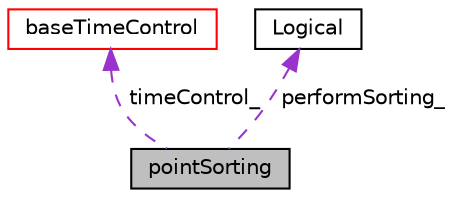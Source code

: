 digraph "pointSorting"
{
 // LATEX_PDF_SIZE
  edge [fontname="Helvetica",fontsize="10",labelfontname="Helvetica",labelfontsize="10"];
  node [fontname="Helvetica",fontsize="10",shape=record];
  Node1 [label="pointSorting",height=0.2,width=0.4,color="black", fillcolor="grey75", style="filled", fontcolor="black",tooltip=" "];
  Node2 -> Node1 [dir="back",color="darkorchid3",fontsize="10",style="dashed",label=" timeControl_" ,fontname="Helvetica"];
  Node2 [label="baseTimeControl",height=0.2,width=0.4,color="red", fillcolor="white", style="filled",URL="$classpFlow_1_1baseTimeControl.html",tooltip=" "];
  Node6 -> Node1 [dir="back",color="darkorchid3",fontsize="10",style="dashed",label=" performSorting_" ,fontname="Helvetica"];
  Node6 [label="Logical",height=0.2,width=0.4,color="black", fillcolor="white", style="filled",URL="$classpFlow_1_1Logical.html",tooltip="Holds a bool value and converts strings to bool."];
}
